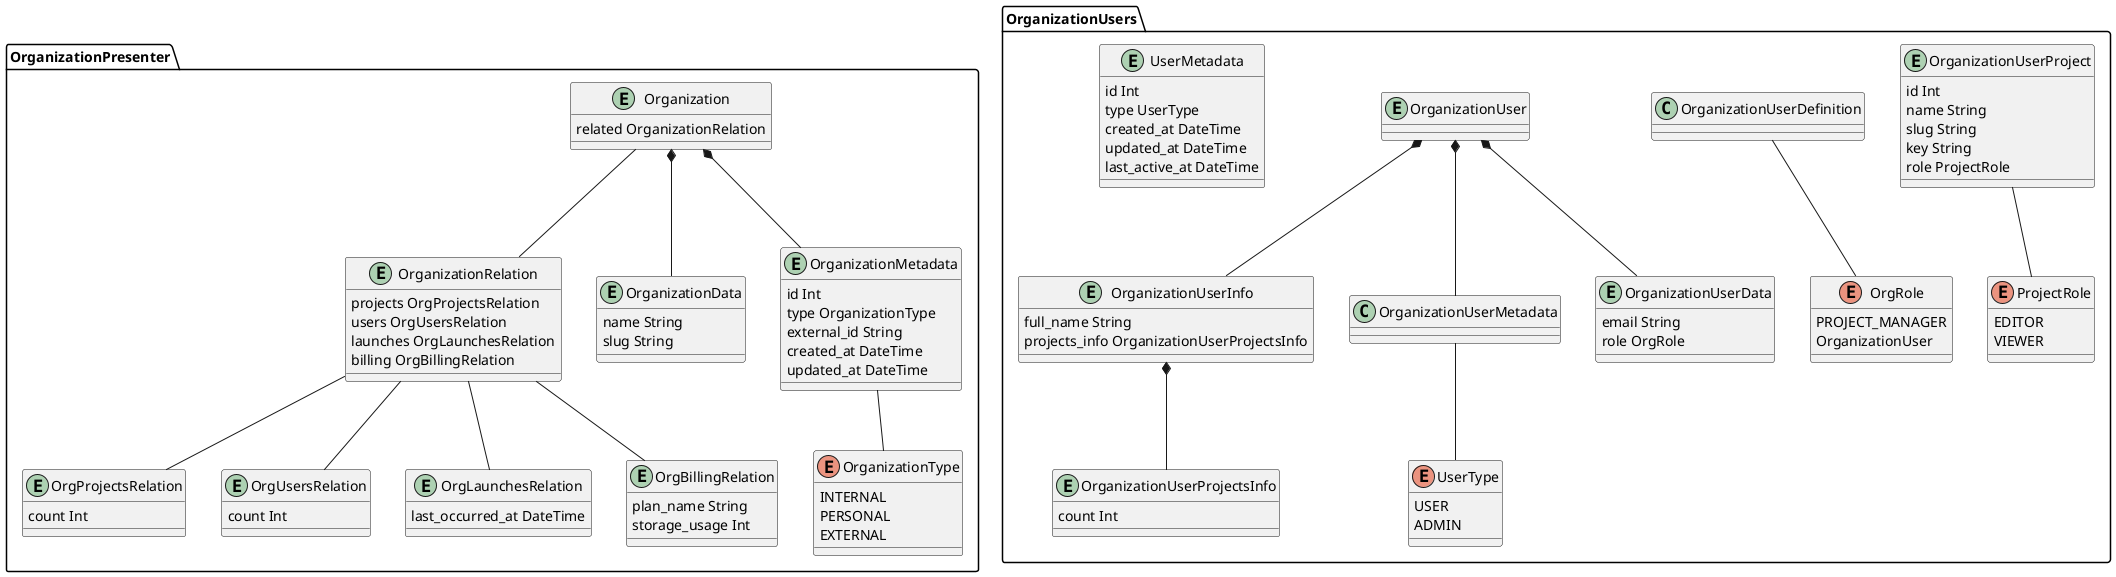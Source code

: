 ---
stoplight-id: dp15zhxks2i84
---

@startuml organizational-entities

package OrganizationPresenter {
  
  entity Organization {
    related OrganizationRelation
  }
  
  entity OrganizationData {
    name String
    slug String
  }
  Organization *-- OrganizationData

  entity OrganizationMetadata {
    id Int
    type OrganizationType
    external_id String
    created_at DateTime
    updated_at DateTime
  }
  Organization *-- OrganizationMetadata

  entity OrganizationRelation {
    projects OrgProjectsRelation
    users OrgUsersRelation
    launches OrgLaunchesRelation
    billing OrgBillingRelation
  }
  OrganizationRelation -up- Organization

  entity OrgProjectsRelation {
    count Int
  }
  OrgProjectsRelation -up- OrganizationRelation

  entity OrgUsersRelation {
    count Int
  }
  OrgUsersRelation -up- OrganizationRelation

  entity OrgLaunchesRelation {
    last_occurred_at DateTime
  }
  OrgLaunchesRelation -up- OrganizationRelation

  entity OrgBillingRelation {
    plan_name String
    storage_usage Int
  }
  OrgBillingRelation -up- OrganizationRelation

  enum OrganizationType {
    INTERNAL
    PERSONAL
    EXTERNAL
  }
  OrganizationMetadata -- OrganizationType
  
}

package OrganizationUsers {

  entity OrganizationUser

  entity OrganizationUserData {
    email String
    role OrgRole
  }
  OrganizationUserData -up-* OrganizationUser

  entity UserMetadata {
    id Int
    type UserType
    created_at DateTime
    updated_at DateTime
    last_active_at DateTime
  }
  OrganizationUserMetadata -up-* OrganizationUser

  entity OrganizationUserInfo {
    full_name String
    projects_info OrganizationUserProjectsInfo
  }
  OrganizationUserInfo -up-* OrganizationUser

  enum UserType {
    USER
    ADMIN
  }
  UserType -up- OrganizationUserMetadata

  enum OrgRole {
    PROJECT_MANAGER
    OrganizationUser
  }
  OrgRole -up- OrganizationUserDefinition

  entity OrganizationUserProjectsInfo {
    count Int
  }
  OrganizationUserProjectsInfo -up-* OrganizationUserInfo

  entity OrganizationUserProject {
    id Int
    name String
    slug String
    key String
    role ProjectRole
  }

  enum ProjectRole {
    EDITOR
    VIEWER
  }
  ProjectRole -up- OrganizationUserProject
}

@enduml